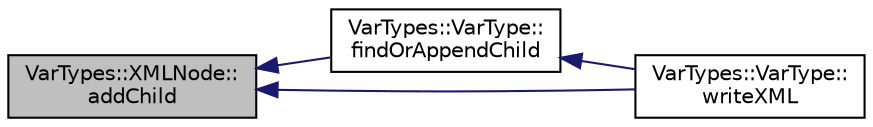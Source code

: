 digraph "VarTypes::XMLNode::addChild"
{
 // INTERACTIVE_SVG=YES
  edge [fontname="Helvetica",fontsize="10",labelfontname="Helvetica",labelfontsize="10"];
  node [fontname="Helvetica",fontsize="10",shape=record];
  rankdir="LR";
  Node1 [label="VarTypes::XMLNode::\laddChild",height=0.2,width=0.4,color="black", fillcolor="grey75", style="filled", fontcolor="black"];
  Node1 -> Node2 [dir="back",color="midnightblue",fontsize="10",style="solid",fontname="Helvetica"];
  Node2 [label="VarTypes::VarType::\lfindOrAppendChild",height=0.2,width=0.4,color="black", fillcolor="white", style="filled",URL="$d4/d59/class_var_types_1_1_var_type.html#a68846dbcaabd1bb83932d8e23c223391"];
  Node2 -> Node3 [dir="back",color="midnightblue",fontsize="10",style="solid",fontname="Helvetica"];
  Node3 [label="VarTypes::VarType::\lwriteXML",height=0.2,width=0.4,color="black", fillcolor="white", style="filled",URL="$d4/d59/class_var_types_1_1_var_type.html#a8fb4eee4c500b4010bda44705fcf7a96",tooltip="Write the contents of this VarType node to an XMLNode. "];
  Node1 -> Node3 [dir="back",color="midnightblue",fontsize="10",style="solid",fontname="Helvetica"];
}
